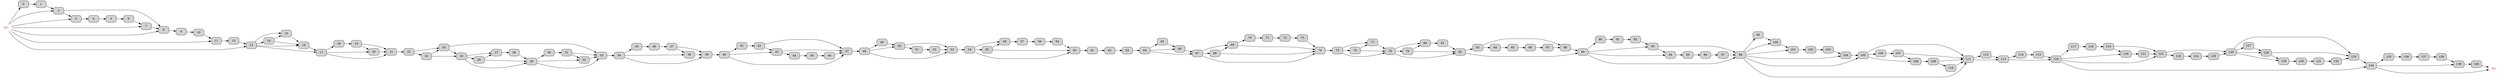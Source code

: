 digraph  {
rankdir="LR";
node [style="rounded,filled", shape=box, fixedsize=true];
0 [];
1 [];
2 [];
3 [];
4 [];
5 [];
6 [];
7 [];
8 [];
9 [];
10 [];
11 [];
12 [];
13 [];
14 [];
15 [];
16 [];
17 [];
18 [];
19 [];
20 [];
21 [];
22 [];
23 [];
24 [];
25 [];
26 [];
27 [];
28 [];
29 [];
30 [];
31 [];
32 [];
33 [];
34 [];
35 [];
36 [];
37 [];
38 [];
39 [];
40 [];
41 [];
42 [];
43 [];
44 [];
45 [];
46 [];
47 [];
48 [];
49 [];
50 [];
51 [];
52 [];
53 [];
54 [];
55 [];
56 [];
57 [];
58 [];
59 [];
60 [];
61 [];
62 [];
63 [];
64 [];
65 [];
66 [];
67 [];
68 [];
69 [];
70 [];
71 [];
72 [];
73 [];
74 [];
75 [];
76 [];
77 [];
78 [];
79 [];
80 [];
81 [];
82 [];
83 [];
84 [];
85 [];
86 [];
87 [];
88 [];
89 [];
90 [];
91 [];
92 [];
93 [];
94 [];
95 [];
96 [];
97 [];
98 [];
99 [];
100 [];
101 [];
102 [];
103 [];
104 [];
105 [];
106 [];
107 [];
108 [];
109 [];
110 [];
111 [];
112 [];
113 [];
114 [];
115 [];
116 [];
117 [];
118 [];
119 [];
120 [];
121 [];
122 [];
123 [];
124 [];
125 [];
126 [];
127 [];
128 [];
129 [];
130 [];
131 [];
132 [];
133 [];
134 [];
135 [];
136 [];
137 [];
138 [];
139 [];
140 [];
_start [label="S()",style=bold,fontcolor=red,fillcolor=gray,penwidth=0];
_end [label="E()",style=bold,fontcolor=red,fillcolor=gray,penwidth=0];
{rank=source;_start;}
{rank=sink;_end;}
edge [];
_start -> 0[penwidth=1.0,]
_start -> 2[penwidth=1.0,]
_start -> 3[penwidth=1.0,]
_start -> 7[penwidth=1.0,]
_start -> 8[penwidth=1.0,]
_start -> 11[penwidth=1.0,]
_start -> 13[penwidth=1.0,]
0 -> 1[penwidth=1.0,]
1 -> 2[penwidth=1.0,]
2 -> 3[penwidth=1.0,]
2 -> 8[penwidth=1.0,]
3 -> 4[penwidth=1.0,]
4 -> 5[penwidth=1.0,]
5 -> 6[penwidth=1.0,]
6 -> 7[penwidth=1.0,]
7 -> 8[penwidth=1.0,]
8 -> 9[penwidth=1.0,]
9 -> 10[penwidth=1.0,]
10 -> 11[penwidth=1.0,]
11 -> 12[penwidth=1.0,]
12 -> 13[penwidth=1.0,]
13 -> 14[penwidth=1.0,]
13 -> 15[penwidth=1.0,]
13 -> 16[penwidth=1.0,]
13 -> 17[penwidth=1.0,]
14 -> 15[penwidth=1.0,]
14 -> 16[penwidth=1.0,]
15 -> 16[penwidth=1.0,]
16 -> 17[penwidth=1.0,]
17 -> 18[penwidth=1.0,]
17 -> 20[penwidth=1.0,]
17 -> 21[penwidth=1.0,]
18 -> 19[penwidth=1.0,]
19 -> 20[penwidth=1.0,]
19 -> 21[penwidth=1.0,]
20 -> 21[penwidth=1.0,]
21 -> 22[penwidth=1.0,]
22 -> 23[penwidth=1.0,]
22 -> 24[penwidth=1.0,]
23 -> 24[penwidth=1.0,]
23 -> 25[penwidth=1.0,]
24 -> 25[penwidth=1.0,]
24 -> 33[penwidth=1.0,]
25 -> 26[penwidth=1.0,]
25 -> 27[penwidth=1.0,]
25 -> 29[penwidth=1.0,]
26 -> 27[penwidth=1.0,]
26 -> 29[penwidth=1.0,]
27 -> 28[penwidth=1.0,]
28 -> 29[penwidth=1.0,]
29 -> 30[penwidth=1.0,]
29 -> 32[penwidth=1.0,]
29 -> 33[penwidth=1.0,]
30 -> 31[penwidth=1.0,]
31 -> 32[penwidth=1.0,]
31 -> 33[penwidth=1.0,]
32 -> 33[penwidth=1.0,]
33 -> 34[penwidth=1.0,]
34 -> 35[penwidth=1.0,]
34 -> 38[penwidth=1.0,]
34 -> 39[penwidth=1.0,]
35 -> 36[penwidth=1.0,]
36 -> 37[penwidth=1.0,]
37 -> 38[penwidth=1.0,]
37 -> 39[penwidth=1.0,]
38 -> 39[penwidth=1.0,]
39 -> 40[penwidth=1.0,]
40 -> 41[penwidth=1.0,]
40 -> 43[penwidth=1.0,]
40 -> 47[penwidth=1.0,]
41 -> 42[penwidth=1.0,]
42 -> 43[penwidth=1.0,]
42 -> 47[penwidth=1.0,]
43 -> 44[penwidth=1.0,]
43 -> 47[penwidth=1.0,]
44 -> 45[penwidth=1.0,]
45 -> 46[penwidth=1.0,]
46 -> 47[penwidth=1.0,]
47 -> 48[penwidth=1.0,]
48 -> 49[penwidth=1.0,]
48 -> 50[penwidth=1.0,]
48 -> 53[penwidth=1.0,]
49 -> 50[penwidth=1.0,]
50 -> 51[penwidth=1.0,]
50 -> 53[penwidth=1.0,]
51 -> 52[penwidth=1.0,]
52 -> 53[penwidth=1.0,]
53 -> 54[penwidth=1.0,]
54 -> 55[penwidth=1.0,]
54 -> 56[penwidth=1.0,]
54 -> 60[penwidth=1.0,]
55 -> 56[penwidth=1.0,]
55 -> 60[penwidth=1.0,]
56 -> 57[penwidth=1.0,]
57 -> 58[penwidth=1.0,]
58 -> 59[penwidth=1.0,]
59 -> 60[penwidth=1.0,]
60 -> 61[penwidth=1.0,]
61 -> 62[penwidth=1.0,]
62 -> 63[penwidth=1.0,]
63 -> 64[penwidth=1.0,]
64 -> 65[penwidth=1.0,]
64 -> 66[penwidth=1.0,]
64 -> 67[penwidth=1.0,]
65 -> 66[penwidth=1.0,]
66 -> 67[penwidth=1.0,]
67 -> 68[penwidth=1.0,]
67 -> 69[penwidth=1.0,]
67 -> 74[penwidth=1.0,]
68 -> 69[penwidth=1.0,]
68 -> 74[penwidth=1.0,]
69 -> 70[penwidth=1.0,]
69 -> 74[penwidth=1.0,]
70 -> 71[penwidth=1.0,]
71 -> 72[penwidth=1.0,]
72 -> 73[penwidth=1.0,]
73 -> 74[penwidth=1.0,]
74 -> 75[penwidth=1.0,]
75 -> 76[penwidth=1.0,]
75 -> 77[penwidth=1.0,]
75 -> 78[penwidth=1.0,]
76 -> 77[penwidth=1.0,]
76 -> 78[penwidth=1.0,]
77 -> 78[penwidth=1.0,]
78 -> 79[penwidth=1.0,]
78 -> 80[penwidth=1.0,]
78 -> 82[penwidth=1.0,]
79 -> 80[penwidth=1.0,]
79 -> 82[penwidth=1.0,]
80 -> 81[penwidth=1.0,]
81 -> 82[penwidth=1.0,]
82 -> 83[penwidth=1.0,]
82 -> 89[penwidth=1.0,]
83 -> 84[penwidth=1.0,]
83 -> 88[penwidth=1.0,]
84 -> 85[penwidth=1.0,]
85 -> 86[penwidth=1.0,]
86 -> 87[penwidth=1.0,]
87 -> 88[penwidth=1.0,]
88 -> 89[penwidth=1.0,]
89 -> 90[penwidth=1.0,]
89 -> 93[penwidth=1.0,]
89 -> 94[penwidth=1.0,]
89 -> 98[penwidth=1.0,]
90 -> 91[penwidth=1.0,]
91 -> 92[penwidth=1.0,]
92 -> 93[penwidth=1.0,]
93 -> 94[penwidth=1.0,]
93 -> 98[penwidth=1.0,]
94 -> 95[penwidth=1.0,]
95 -> 96[penwidth=1.0,]
96 -> 97[penwidth=1.0,]
97 -> 98[penwidth=1.0,]
98 -> 99[penwidth=1.0,]
98 -> 100[penwidth=1.0,]
98 -> 101[penwidth=1.0,]
98 -> 104[penwidth=1.0,]
98 -> 105[penwidth=1.0,]
98 -> 111[penwidth=1.0,]
99 -> 100[penwidth=1.0,]
100 -> 101[penwidth=1.0,]
101 -> 102[penwidth=1.0,]
102 -> 103[penwidth=1.0,]
103 -> 104[penwidth=1.0,]
104 -> 105[penwidth=1.0,]
105 -> 106[penwidth=1.0,]
105 -> 108[penwidth=1.0,]
105 -> 111[penwidth=1.0,]
106 -> 107[penwidth=1.0,]
107 -> 108[penwidth=1.0,]
107 -> 111[penwidth=1.0,]
108 -> 109[penwidth=1.0,]
109 -> 110[penwidth=1.0,]
109 -> 111[penwidth=1.0,]
110 -> 111[penwidth=1.0,]
111 -> 112[penwidth=1.0,]
111 -> 113[penwidth=1.0,]
112 -> 113[penwidth=1.0,]
113 -> 114[penwidth=1.0,]
113 -> 116[penwidth=1.0,]
114 -> 115[penwidth=1.0,]
115 -> 116[penwidth=1.0,]
116 -> 117[penwidth=1.0,]
116 -> 120[penwidth=1.0,]
116 -> 122[penwidth=1.0,]
116 -> 134[penwidth=1.0,]
117 -> 118[penwidth=1.0,]
118 -> 119[penwidth=1.0,]
119 -> 120[penwidth=1.0,]
119 -> 122[penwidth=1.0,]
120 -> 121[penwidth=1.0,]
121 -> 122[penwidth=1.0,]
122 -> 123[penwidth=1.0,]
122 -> 126[penwidth=1.0,]
123 -> 124[penwidth=1.0,]
124 -> 125[penwidth=1.0,]
125 -> 126[penwidth=1.0,]
126 -> 127[penwidth=1.0,]
126 -> 128[penwidth=1.0,]
126 -> 129[penwidth=1.0,]
126 -> 133[penwidth=1.0,]
127 -> 128[penwidth=1.0,]
128 -> 129[penwidth=1.0,]
128 -> 133[penwidth=1.0,]
129 -> 130[penwidth=1.0,]
130 -> 131[penwidth=1.0,]
131 -> 132[penwidth=1.0,]
132 -> 133[penwidth=1.0,]
133 -> 134[penwidth=1.0,]
134 -> 135[penwidth=1.0,]
134 -> 139[penwidth=1.0,]
135 -> 136[penwidth=1.0,]
136 -> 137[penwidth=1.0,]
137 -> 138[penwidth=1.0,]
138 -> 139[penwidth=1.0,]
139 -> 140[penwidth=1.0,]
134 -> _end[penwidth=1.0,]
140 -> _end[penwidth=1.0,]
}
